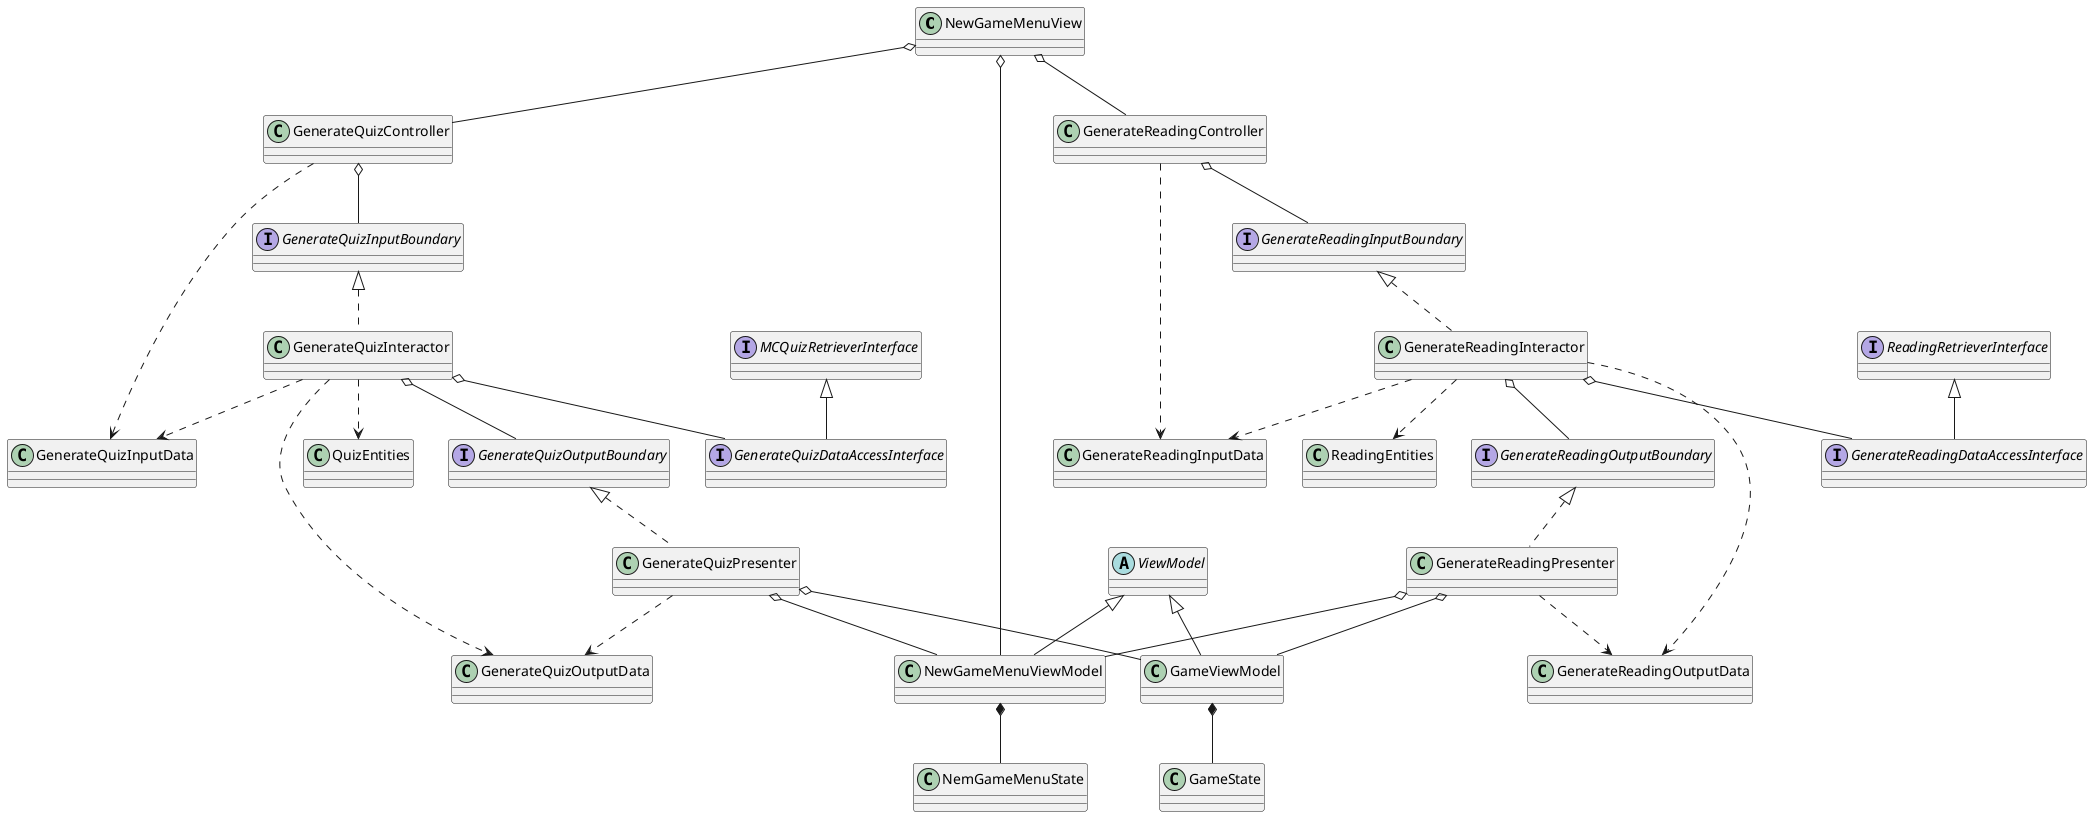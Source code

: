 @startuml
class NewGameMenuView{}

abstract ViewModel{}
class NewGameMenuViewModel{}
class NemGameMenuState{}
class GameViewModel{}
class GameState{}

class GenerateReadingController{}
class GenerateQuizController{}

class GenerateReadingInputData{}
class GenerateQuizInputData{}

interface GenerateReadingInputBoundary{}
interface GenerateQuizInputBoundary{}

class GenerateReadingInteractor{}
class GenerateQuizInteractor{}

class GenerateReadingOutputData{}
class GenerateQuizOutputData{}

interface GenerateReadingOutputBoundary{}
interface GenerateQuizOutputBoundary{}

class GenerateQuizPresenter{}
class GenerateReadingPresenter{}

interface ReadingRetrieverInterface{}
interface MCQuizRetrieverInterface{}

interface GenerateQuizDataAccessInterface{}
interface GenerateReadingDataAccessInterface{}

class ReadingEntities{}
class QuizEntities{}

ViewModel <|-- NewGameMenuViewModel
ViewModel <|-- GameViewModel
NewGameMenuViewModel *-- NemGameMenuState
GameViewModel *-- GameState

NewGameMenuView o-- NewGameMenuViewModel
NewGameMenuView o-- GenerateReadingController
NewGameMenuView o-- GenerateQuizController

GenerateReadingController o-- GenerateReadingInputBoundary
GenerateQuizController o-- GenerateQuizInputBoundary

GenerateReadingController ..> GenerateReadingInputData
GenerateQuizController ..> GenerateQuizInputData

GenerateReadingInputBoundary <|.. GenerateReadingInteractor
GenerateQuizInputBoundary <|.. GenerateQuizInteractor

GenerateReadingInteractor ..> GenerateReadingInputData
GenerateQuizInteractor ..> GenerateQuizInputData
GenerateReadingInteractor ..> GenerateReadingOutputData
GenerateQuizInteractor ..> GenerateQuizOutputData
GenerateReadingInteractor ..> ReadingEntities
GenerateQuizInteractor ..> QuizEntities

GenerateReadingInteractor o-- GenerateReadingOutputBoundary
GenerateQuizInteractor o-- GenerateQuizOutputBoundary
GenerateReadingInteractor o-- GenerateReadingDataAccessInterface
GenerateQuizInteractor o-- GenerateQuizDataAccessInterface

ReadingRetrieverInterface <|-- GenerateReadingDataAccessInterface
MCQuizRetrieverInterface <|-- GenerateQuizDataAccessInterface

GenerateReadingOutputBoundary <|.. GenerateReadingPresenter
GenerateQuizOutputBoundary <|.. GenerateQuizPresenter

GenerateReadingPresenter ..> GenerateReadingOutputData
GenerateQuizPresenter ..> GenerateQuizOutputData

GenerateReadingPresenter o-- NewGameMenuViewModel
GenerateQuizPresenter o-- NewGameMenuViewModel
GenerateReadingPresenter o-- GameViewModel
GenerateQuizPresenter o-- GameViewModel
@enduml
